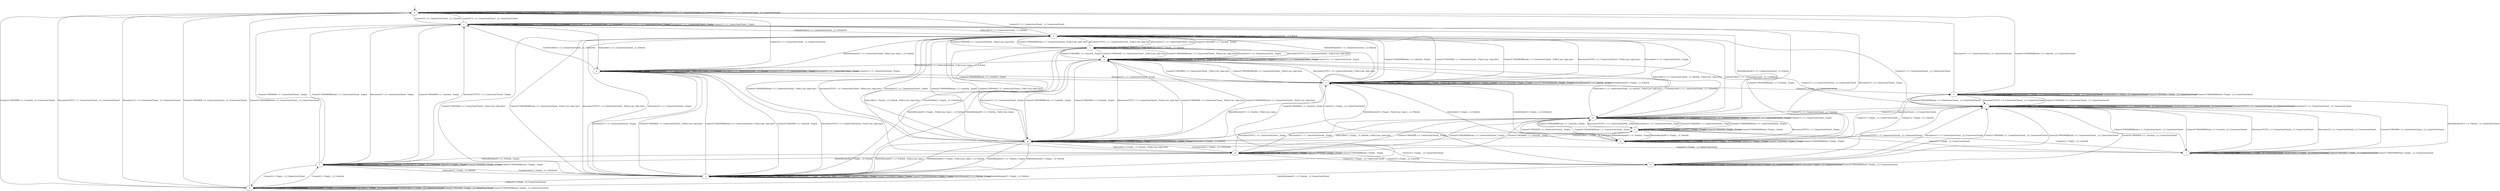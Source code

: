digraph "" {
	graph [configurations="ActiveMQ|VerneMQ|emqtt|hbmqtt|mosquitto"];
	node [label="\N"];
	__start0	[feature=True,
		label="",
		shape=none];
	b	[feature=True];
	__start0 -> b	[key=0];
	b -> b	[key=0,
		feature="ActiveMQ|VerneMQ|emqtt|hbmqtt|mosquitto",
		label="DeleteRetainedC1 / c1_ConnectionClosed__c2_ConnectionClosed"];
	b -> b	[key=1,
		feature="ActiveMQ|VerneMQ|emqtt|hbmqtt|mosquitto",
		label="DeleteRetainedC2 / c1_ConnectionClosed__c2_ConnectionClosed"];
	b -> b	[key=2,
		feature="ActiveMQ|VerneMQ|emqtt|hbmqtt|mosquitto",
		label="SubscribeC2 / c1_ConnectionClosed__c2_ConnectionClosed"];
	b -> b	[key=3,
		feature="ActiveMQ|VerneMQ|emqtt|hbmqtt|mosquitto",
		label="UnSubScribeC2 / c1_ConnectionClosed__c2_ConnectionClosed"];
	b -> b	[key=4,
		feature="ActiveMQ|VerneMQ|emqtt|hbmqtt|mosquitto",
		label="DisconnectTCPC1 / c1_ConnectionClosed__c2_ConnectionClosed"];
	b -> b	[key=5,
		feature="ActiveMQ|VerneMQ|emqtt|hbmqtt|mosquitto",
		label="DisconnectC1 / c1_ConnectionClosed__c2_ConnectionClosed"];
	c	[feature="ActiveMQ|VerneMQ|emqtt|hbmqtt|mosquitto"];
	b -> c	[key=0,
		feature="ActiveMQ|VerneMQ|emqtt|hbmqtt|mosquitto",
		label="ConnectC2 / c1_ConnectionClosed__c2_ConnAck"];
	d	[feature="ActiveMQ|VerneMQ|emqtt|hbmqtt|mosquitto"];
	b -> d	[key=0,
		feature="ActiveMQ|VerneMQ|emqtt|hbmqtt|mosquitto",
		label="ConnectC1WithWill / c1_ConnAck__c2_ConnectionClosed"];
	e	[feature="ActiveMQ|VerneMQ|emqtt|hbmqtt|mosquitto"];
	b -> e	[key=0,
		feature="ActiveMQ|VerneMQ|emqtt|hbmqtt|mosquitto",
		label="ConnectC1WithWillRetain / c1_ConnAck__c2_ConnectionClosed"];
	c -> b	[key=0,
		feature="ActiveMQ|VerneMQ|emqtt|mosquitto",
		label="ConnectC2 / c1_ConnectionClosed__c2_ConnectionClosed"];
	c -> c	[key=0,
		feature="ActiveMQ|VerneMQ|emqtt|hbmqtt|mosquitto",
		label="DeleteRetainedC1 / c1_ConnectionClosed__Empty"];
	c -> c	[key=1,
		feature="ActiveMQ|VerneMQ|emqtt|hbmqtt|mosquitto",
		label="DeleteRetainedC2 / c1_ConnectionClosed__c2_PubAck"];
	c -> c	[key=2,
		feature="ActiveMQ|VerneMQ|emqtt|hbmqtt|mosquitto",
		label="UnSubScribeC2 / c1_ConnectionClosed__c2_UnSubAck"];
	c -> c	[key=3,
		feature="ActiveMQ|VerneMQ|emqtt|hbmqtt|mosquitto",
		label="DisconnectTCPC1 / c1_ConnectionClosed__Empty"];
	c -> c	[key=4,
		feature="ActiveMQ|VerneMQ|emqtt|hbmqtt|mosquitto",
		label="DisconnectC1 / c1_ConnectionClosed__Empty"];
	c -> c	[key=5,
		feature=hbmqtt,
		label="ConnectC2 / c1_ConnectionClosed__Empty"];
	f	[feature="ActiveMQ|VerneMQ|emqtt|hbmqtt|mosquitto"];
	c -> f	[key=0,
		feature="ActiveMQ|VerneMQ|emqtt|hbmqtt|mosquitto",
		label="ConnectC1WithWill / c1_ConnAck__Empty"];
	g	[feature="ActiveMQ|VerneMQ|emqtt|hbmqtt|mosquitto"];
	c -> g	[key=0,
		feature="ActiveMQ|VerneMQ|emqtt|hbmqtt|mosquitto",
		label="ConnectC1WithWillRetain / c1_ConnAck__Empty"];
	h	[feature="ActiveMQ|emqtt|hbmqtt|mosquitto"];
	c -> h	[key=0,
		feature="ActiveMQ|emqtt|hbmqtt|mosquitto",
		label="SubscribeC2 / c1_ConnectionClosed__c2_SubAck"];
	t	[feature=VerneMQ];
	c -> t	[key=0,
		feature=VerneMQ,
		label="SubscribeC2 / c1_ConnectionClosed__c2_SubAck"];
	d -> b	[key=0,
		feature="ActiveMQ|VerneMQ|emqtt|hbmqtt|mosquitto",
		label="DisconnectTCPC1 / c1_ConnectionClosed__c2_ConnectionClosed"];
	d -> b	[key=1,
		feature="ActiveMQ|VerneMQ|emqtt|hbmqtt|mosquitto",
		label="DisconnectC1 / c1_ConnectionClosed__c2_ConnectionClosed"];
	d -> b	[key=2,
		feature="ActiveMQ|VerneMQ|emqtt|mosquitto",
		label="ConnectC1WithWill / c1_ConnectionClosed__c2_ConnectionClosed"];
	d -> b	[key=3,
		feature="ActiveMQ|VerneMQ|emqtt|mosquitto",
		label="ConnectC1WithWillRetain / c1_ConnectionClosed__c2_ConnectionClosed"];
	d -> d	[key=0,
		feature="ActiveMQ|VerneMQ|emqtt|hbmqtt|mosquitto",
		label="DeleteRetainedC1 / c1_PubAck__c2_ConnectionClosed"];
	d -> d	[key=1,
		feature="ActiveMQ|VerneMQ|emqtt|hbmqtt|mosquitto",
		label="DeleteRetainedC2 / Empty__c2_ConnectionClosed"];
	d -> d	[key=2,
		feature="ActiveMQ|VerneMQ|emqtt|hbmqtt|mosquitto",
		label="SubscribeC2 / Empty__c2_ConnectionClosed"];
	d -> d	[key=3,
		feature="ActiveMQ|VerneMQ|emqtt|hbmqtt|mosquitto",
		label="UnSubScribeC2 / Empty__c2_ConnectionClosed"];
	d -> d	[key=4,
		feature=hbmqtt,
		label="ConnectC1WithWill / Empty__c2_ConnectionClosed"];
	d -> d	[key=5,
		feature=hbmqtt,
		label="ConnectC1WithWillRetain / Empty__c2_ConnectionClosed"];
	d -> f	[key=0,
		feature="ActiveMQ|VerneMQ|emqtt|hbmqtt|mosquitto",
		label="ConnectC2 / Empty__c2_ConnAck"];
	e -> b	[key=0,
		feature="ActiveMQ|VerneMQ|emqtt|hbmqtt|mosquitto",
		label="DisconnectC1 / c1_ConnectionClosed__c2_ConnectionClosed"];
	e -> e	[key=0,
		feature="ActiveMQ|VerneMQ|emqtt|hbmqtt|mosquitto",
		label="DeleteRetainedC1 / c1_PubAck__c2_ConnectionClosed"];
	e -> e	[key=1,
		feature="ActiveMQ|VerneMQ|emqtt|hbmqtt|mosquitto",
		label="DeleteRetainedC2 / Empty__c2_ConnectionClosed"];
	e -> e	[key=2,
		feature="ActiveMQ|VerneMQ|emqtt|hbmqtt|mosquitto",
		label="SubscribeC2 / Empty__c2_ConnectionClosed"];
	e -> e	[key=3,
		feature="ActiveMQ|VerneMQ|emqtt|hbmqtt|mosquitto",
		label="UnSubScribeC2 / Empty__c2_ConnectionClosed"];
	e -> e	[key=4,
		feature=hbmqtt,
		label="ConnectC1WithWill / Empty__c2_ConnectionClosed"];
	e -> e	[key=5,
		feature=hbmqtt,
		label="ConnectC1WithWillRetain / Empty__c2_ConnectionClosed"];
	e -> g	[key=0,
		feature="ActiveMQ|VerneMQ|emqtt|hbmqtt|mosquitto",
		label="ConnectC2 / Empty__c2_ConnAck"];
	i	[feature="ActiveMQ|VerneMQ|emqtt|hbmqtt|mosquitto"];
	e -> i	[key=0,
		feature="ActiveMQ|VerneMQ|emqtt|hbmqtt|mosquitto",
		label="DisconnectTCPC1 / c1_ConnectionClosed__c2_ConnectionClosed"];
	e -> i	[key=1,
		feature="ActiveMQ|VerneMQ|emqtt|mosquitto",
		label="ConnectC1WithWill / c1_ConnectionClosed__c2_ConnectionClosed"];
	e -> i	[key=2,
		feature="ActiveMQ|VerneMQ|emqtt|mosquitto",
		label="ConnectC1WithWillRetain / c1_ConnectionClosed__c2_ConnectionClosed"];
	f -> c	[key=0,
		feature="ActiveMQ|VerneMQ|emqtt|hbmqtt|mosquitto",
		label="DisconnectTCPC1 / c1_ConnectionClosed__Empty"];
	f -> c	[key=1,
		feature="ActiveMQ|VerneMQ|emqtt|hbmqtt|mosquitto",
		label="DisconnectC1 / c1_ConnectionClosed__Empty"];
	f -> c	[key=2,
		feature="ActiveMQ|VerneMQ|emqtt|mosquitto",
		label="ConnectC1WithWill / c1_ConnectionClosed__Empty"];
	f -> c	[key=3,
		feature="ActiveMQ|VerneMQ|emqtt|mosquitto",
		label="ConnectC1WithWillRetain / c1_ConnectionClosed__Empty"];
	f -> d	[key=0,
		feature="ActiveMQ|VerneMQ|emqtt|mosquitto",
		label="ConnectC2 / Empty__c2_ConnectionClosed"];
	f -> f	[key=0,
		feature="ActiveMQ|VerneMQ|emqtt|hbmqtt|mosquitto",
		label="DeleteRetainedC1 / c1_PubAck__Empty"];
	f -> f	[key=1,
		feature="ActiveMQ|VerneMQ|emqtt|hbmqtt|mosquitto",
		label="DeleteRetainedC2 / Empty__c2_PubAck"];
	f -> f	[key=2,
		feature="ActiveMQ|VerneMQ|emqtt|hbmqtt|mosquitto",
		label="UnSubScribeC2 / Empty__c2_UnSubAck"];
	f -> f	[key=3,
		feature=hbmqtt,
		label="ConnectC2 / Empty__Empty"];
	f -> f	[key=4,
		feature=hbmqtt,
		label="ConnectC1WithWill / Empty__Empty"];
	f -> f	[key=5,
		feature=hbmqtt,
		label="ConnectC1WithWillRetain / Empty__Empty"];
	j	[feature="ActiveMQ|VerneMQ|emqtt|hbmqtt|mosquitto"];
	f -> j	[key=0,
		feature="ActiveMQ|VerneMQ|emqtt|hbmqtt|mosquitto",
		label="SubscribeC2 / Empty__c2_SubAck"];
	g -> c	[key=0,
		feature="ActiveMQ|VerneMQ|emqtt|hbmqtt|mosquitto",
		label="DisconnectC1 / c1_ConnectionClosed__Empty"];
	g -> e	[key=0,
		feature="ActiveMQ|VerneMQ|emqtt|mosquitto",
		label="ConnectC2 / Empty__c2_ConnectionClosed"];
	g -> g	[key=0,
		feature="ActiveMQ|VerneMQ|emqtt|hbmqtt|mosquitto",
		label="DeleteRetainedC1 / c1_PubAck__Empty"];
	g -> g	[key=1,
		feature="ActiveMQ|VerneMQ|emqtt|hbmqtt|mosquitto",
		label="DeleteRetainedC2 / Empty__c2_PubAck"];
	g -> g	[key=2,
		feature="ActiveMQ|VerneMQ|emqtt|hbmqtt|mosquitto",
		label="UnSubScribeC2 / Empty__c2_UnSubAck"];
	g -> g	[key=3,
		feature=hbmqtt,
		label="ConnectC2 / Empty__Empty"];
	g -> g	[key=4,
		feature=hbmqtt,
		label="ConnectC1WithWill / Empty__Empty"];
	g -> g	[key=5,
		feature=hbmqtt,
		label="ConnectC1WithWillRetain / Empty__Empty"];
	k	[feature="ActiveMQ|VerneMQ|emqtt|hbmqtt|mosquitto"];
	g -> k	[key=0,
		feature="ActiveMQ|VerneMQ|emqtt|hbmqtt|mosquitto",
		label="DisconnectTCPC1 / c1_ConnectionClosed__Empty"];
	g -> k	[key=1,
		feature="ActiveMQ|VerneMQ|emqtt|mosquitto",
		label="ConnectC1WithWill / c1_ConnectionClosed__Empty"];
	g -> k	[key=2,
		feature="ActiveMQ|VerneMQ|emqtt|mosquitto",
		label="ConnectC1WithWillRetain / c1_ConnectionClosed__Empty"];
	l	[feature="ActiveMQ|VerneMQ|emqtt|hbmqtt|mosquitto"];
	g -> l	[key=0,
		feature="ActiveMQ|VerneMQ|emqtt|hbmqtt|mosquitto",
		label="SubscribeC2 / Empty__c2_SubAck"];
	h -> b	[key=0,
		feature="ActiveMQ|emqtt|mosquitto",
		label="ConnectC2 / c1_ConnectionClosed__c2_ConnectionClosed"];
	h -> c	[key=0,
		feature="ActiveMQ|emqtt|hbmqtt|mosquitto",
		label="UnSubScribeC2 / c1_ConnectionClosed__c2_UnSubAck"];
	h -> h	[key=0,
		feature="ActiveMQ|emqtt|hbmqtt|mosquitto",
		label="DeleteRetainedC1 / c1_ConnectionClosed__Empty"];
	h -> h	[key=1,
		feature="ActiveMQ|emqtt|hbmqtt|mosquitto",
		label="DeleteRetainedC2 / c1_ConnectionClosed__Pub(c2,my_topic,)__c2_PubAck"];
	h -> h	[key=2,
		feature="ActiveMQ|emqtt|hbmqtt|mosquitto",
		label="SubscribeC2 / c1_ConnectionClosed__c2_SubAck"];
	h -> h	[key=3,
		feature="ActiveMQ|emqtt|hbmqtt|mosquitto",
		label="DisconnectTCPC1 / c1_ConnectionClosed__Empty"];
	h -> h	[key=4,
		feature="ActiveMQ|emqtt|hbmqtt|mosquitto",
		label="DisconnectC1 / c1_ConnectionClosed__Empty"];
	h -> h	[key=5,
		feature=hbmqtt,
		label="ConnectC2 / c1_ConnectionClosed__Empty"];
	h -> j	[key=0,
		feature="ActiveMQ|emqtt|hbmqtt|mosquitto",
		label="ConnectC1WithWill / c1_ConnAck__Empty"];
	h -> l	[key=0,
		feature="ActiveMQ|emqtt|hbmqtt|mosquitto",
		label="ConnectC1WithWillRetain / c1_ConnAck__Empty"];
	i -> i	[key=0,
		feature="ActiveMQ|VerneMQ|emqtt|hbmqtt|mosquitto",
		label="DeleteRetainedC1 / c1_ConnectionClosed__c2_ConnectionClosed"];
	i -> i	[key=1,
		feature="ActiveMQ|VerneMQ|emqtt|hbmqtt|mosquitto",
		label="DeleteRetainedC2 / c1_ConnectionClosed__c2_ConnectionClosed"];
	i -> i	[key=2,
		feature="ActiveMQ|VerneMQ|emqtt|hbmqtt|mosquitto",
		label="SubscribeC2 / c1_ConnectionClosed__c2_ConnectionClosed"];
	i -> i	[key=3,
		feature="ActiveMQ|VerneMQ|emqtt|hbmqtt|mosquitto",
		label="UnSubScribeC2 / c1_ConnectionClosed__c2_ConnectionClosed"];
	i -> i	[key=4,
		feature="ActiveMQ|VerneMQ|emqtt|hbmqtt|mosquitto",
		label="DisconnectTCPC1 / c1_ConnectionClosed__c2_ConnectionClosed"];
	i -> i	[key=5,
		feature="ActiveMQ|VerneMQ|emqtt|hbmqtt|mosquitto",
		label="DisconnectC1 / c1_ConnectionClosed__c2_ConnectionClosed"];
	i -> k	[key=0,
		feature="ActiveMQ|VerneMQ|emqtt|hbmqtt|mosquitto",
		label="ConnectC2 / c1_ConnectionClosed__c2_ConnAck"];
	q	[feature="ActiveMQ|VerneMQ|emqtt|hbmqtt|mosquitto"];
	i -> q	[key=0,
		feature="ActiveMQ|VerneMQ|emqtt|hbmqtt|mosquitto",
		label="ConnectC1WithWill / c1_ConnAck__c2_ConnectionClosed"];
	r	[feature="ActiveMQ|VerneMQ|emqtt|hbmqtt|mosquitto"];
	i -> r	[key=0,
		feature="ActiveMQ|VerneMQ|emqtt|hbmqtt|mosquitto",
		label="ConnectC1WithWillRetain / c1_ConnAck__c2_ConnectionClosed"];
	j -> d	[key=0,
		feature="ActiveMQ|VerneMQ|emqtt|mosquitto",
		label="ConnectC2 / Empty__c2_ConnectionClosed"];
	j -> f	[key=0,
		feature="ActiveMQ|VerneMQ|emqtt|hbmqtt|mosquitto",
		label="UnSubScribeC2 / Empty__c2_UnSubAck"];
	j -> h	[key=0,
		feature="ActiveMQ|emqtt|hbmqtt|mosquitto",
		label="DisconnectTCPC1 / c1_ConnectionClosed__Pub(c2,my_topic,bye)"];
	j -> h	[key=1,
		feature="ActiveMQ|emqtt|hbmqtt|mosquitto",
		label="DisconnectC1 / c1_ConnectionClosed__Empty"];
	j -> h	[key=2,
		feature="ActiveMQ|emqtt|mosquitto",
		label="ConnectC1WithWill / c1_ConnectionClosed__Pub(c2,my_topic,bye)"];
	j -> h	[key=3,
		feature="ActiveMQ|emqtt|mosquitto",
		label="ConnectC1WithWillRetain / c1_ConnectionClosed__Pub(c2,my_topic,bye)"];
	j -> j	[key=0,
		feature="ActiveMQ|VerneMQ|emqtt|hbmqtt|mosquitto",
		label="SubscribeC2 / Empty__c2_SubAck"];
	j -> j	[key=1,
		feature="ActiveMQ|emqtt|hbmqtt|mosquitto",
		label="DeleteRetainedC1 / c1_PubAck__Pub(c2,my_topic,)"];
	j -> j	[key=2,
		feature="ActiveMQ|emqtt|hbmqtt|mosquitto",
		label="DeleteRetainedC2 / Empty__Pub(c2,my_topic,)__c2_PubAck"];
	j -> j	[key=3,
		feature=hbmqtt,
		label="ConnectC2 / Empty__Empty"];
	j -> j	[key=4,
		feature=hbmqtt,
		label="ConnectC1WithWill / Empty__Empty"];
	j -> j	[key=5,
		feature=hbmqtt,
		label="ConnectC1WithWillRetain / Empty__Empty"];
	j -> j	[key=6,
		feature=VerneMQ,
		label="DeleteRetainedC1 / c1_PubAck__Empty"];
	j -> j	[key=7,
		feature=VerneMQ,
		label="DeleteRetainedC2 / Empty__c2_PubAck"];
	j -> t	[key=0,
		feature=VerneMQ,
		label="ConnectC1WithWill / c1_ConnectionClosed__Pub(c2,my_topic,bye)"];
	j -> t	[key=1,
		feature=VerneMQ,
		label="ConnectC1WithWillRetain / c1_ConnectionClosed__Pub(c2,my_topic,bye)"];
	j -> t	[key=2,
		feature=VerneMQ,
		label="DisconnectTCPC1 / c1_ConnectionClosed__Pub(c2,my_topic,bye)"];
	j -> t	[key=3,
		feature=VerneMQ,
		label="DisconnectC1 / c1_ConnectionClosed__Empty"];
	k -> c	[key=0,
		feature="ActiveMQ|VerneMQ|emqtt|hbmqtt|mosquitto",
		label="DeleteRetainedC2 / c1_ConnectionClosed__c2_PubAck"];
	k -> i	[key=0,
		feature="ActiveMQ|VerneMQ|emqtt|mosquitto",
		label="ConnectC2 / c1_ConnectionClosed__c2_ConnectionClosed"];
	k -> k	[key=0,
		feature="ActiveMQ|VerneMQ|emqtt|hbmqtt|mosquitto",
		label="DeleteRetainedC1 / c1_ConnectionClosed__Empty"];
	k -> k	[key=1,
		feature="ActiveMQ|VerneMQ|emqtt|hbmqtt|mosquitto",
		label="UnSubScribeC2 / c1_ConnectionClosed__c2_UnSubAck"];
	k -> k	[key=2,
		feature="ActiveMQ|VerneMQ|emqtt|hbmqtt|mosquitto",
		label="DisconnectTCPC1 / c1_ConnectionClosed__Empty"];
	k -> k	[key=3,
		feature="ActiveMQ|VerneMQ|emqtt|hbmqtt|mosquitto",
		label="DisconnectC1 / c1_ConnectionClosed__Empty"];
	k -> k	[key=4,
		feature=hbmqtt,
		label="ConnectC2 / c1_ConnectionClosed__Empty"];
	m	[feature="ActiveMQ|VerneMQ|emqtt|hbmqtt|mosquitto"];
	k -> m	[key=0,
		feature="ActiveMQ|VerneMQ|emqtt|hbmqtt|mosquitto",
		label="ConnectC1WithWill / c1_ConnAck__Empty"];
	n	[feature="ActiveMQ|VerneMQ|emqtt|hbmqtt|mosquitto"];
	k -> n	[key=0,
		feature="ActiveMQ|VerneMQ|emqtt|hbmqtt|mosquitto",
		label="ConnectC1WithWillRetain / c1_ConnAck__Empty"];
	o	[feature="VerneMQ|hbmqtt|mosquitto"];
	k -> o	[key=0,
		feature="VerneMQ|hbmqtt|mosquitto",
		label="SubscribeC2 / c1_ConnectionClosed__c2_SubAck__Pub(c2,my_topic,bye)"];
	k -> t	[key=0,
		feature="ActiveMQ|emqtt",
		label="SubscribeC2 / c1_ConnectionClosed__c2_SubAck__Pub(c2,my_topic,bye)"];
	l -> e	[key=0,
		feature="ActiveMQ|VerneMQ|emqtt|mosquitto",
		label="ConnectC2 / Empty__c2_ConnectionClosed"];
	l -> g	[key=0,
		feature="ActiveMQ|VerneMQ|emqtt|hbmqtt|mosquitto",
		label="UnSubScribeC2 / Empty__c2_UnSubAck"];
	l -> h	[key=0,
		feature="ActiveMQ|emqtt|hbmqtt|mosquitto",
		label="DisconnectC1 / c1_ConnectionClosed__Empty"];
	l -> l	[key=0,
		feature="ActiveMQ|VerneMQ|emqtt|hbmqtt|mosquitto",
		label="SubscribeC2 / Empty__c2_SubAck"];
	l -> l	[key=1,
		feature="ActiveMQ|emqtt|hbmqtt|mosquitto",
		label="DeleteRetainedC1 / c1_PubAck__Pub(c2,my_topic,)"];
	l -> l	[key=2,
		feature="ActiveMQ|emqtt|hbmqtt|mosquitto",
		label="DeleteRetainedC2 / Empty__Pub(c2,my_topic,)__c2_PubAck"];
	l -> l	[key=3,
		feature=hbmqtt,
		label="ConnectC2 / Empty__Empty"];
	l -> l	[key=4,
		feature=hbmqtt,
		label="ConnectC1WithWill / Empty__Empty"];
	l -> l	[key=5,
		feature=hbmqtt,
		label="ConnectC1WithWillRetain / Empty__Empty"];
	l -> l	[key=6,
		feature=VerneMQ,
		label="DeleteRetainedC1 / c1_PubAck__Empty"];
	l -> l	[key=7,
		feature=VerneMQ,
		label="DeleteRetainedC2 / Empty__c2_PubAck"];
	l -> o	[key=0,
		feature="VerneMQ|hbmqtt|mosquitto",
		label="DisconnectTCPC1 / c1_ConnectionClosed__Pub(c2,my_topic,bye)"];
	l -> o	[key=1,
		feature="VerneMQ|mosquitto",
		label="ConnectC1WithWill / c1_ConnectionClosed__Pub(c2,my_topic,bye)"];
	l -> o	[key=2,
		feature="VerneMQ|mosquitto",
		label="ConnectC1WithWillRetain / c1_ConnectionClosed__Pub(c2,my_topic,bye)"];
	l -> t	[key=0,
		feature="ActiveMQ|emqtt",
		label="ConnectC1WithWill / c1_ConnectionClosed__Pub(c2,my_topic,bye)"];
	l -> t	[key=1,
		feature="ActiveMQ|emqtt",
		label="ConnectC1WithWillRetain / c1_ConnectionClosed__Pub(c2,my_topic,bye)"];
	l -> t	[key=2,
		feature="ActiveMQ|emqtt",
		label="DisconnectTCPC1 / c1_ConnectionClosed__Pub(c2,my_topic,bye)"];
	l -> t	[key=3,
		feature=VerneMQ,
		label="DisconnectC1 / c1_ConnectionClosed__Empty"];
	m -> f	[key=0,
		feature="ActiveMQ|VerneMQ|emqtt|hbmqtt|mosquitto",
		label="DeleteRetainedC1 / c1_PubAck__Empty"];
	m -> f	[key=1,
		feature="ActiveMQ|VerneMQ|emqtt|hbmqtt|mosquitto",
		label="DeleteRetainedC2 / Empty__c2_PubAck"];
	m -> k	[key=0,
		feature="ActiveMQ|VerneMQ|emqtt|hbmqtt|mosquitto",
		label="DisconnectTCPC1 / c1_ConnectionClosed__Empty"];
	m -> k	[key=1,
		feature="ActiveMQ|VerneMQ|emqtt|hbmqtt|mosquitto",
		label="DisconnectC1 / c1_ConnectionClosed__Empty"];
	m -> k	[key=2,
		feature="ActiveMQ|VerneMQ|emqtt|mosquitto",
		label="ConnectC1WithWill / c1_ConnectionClosed__Empty"];
	m -> k	[key=3,
		feature="ActiveMQ|VerneMQ|emqtt|mosquitto",
		label="ConnectC1WithWillRetain / c1_ConnectionClosed__Empty"];
	m -> m	[key=0,
		feature="ActiveMQ|VerneMQ|emqtt|hbmqtt|mosquitto",
		label="UnSubScribeC2 / Empty__c2_UnSubAck"];
	m -> m	[key=1,
		feature=hbmqtt,
		label="ConnectC2 / Empty__Empty"];
	m -> m	[key=2,
		feature=hbmqtt,
		label="ConnectC1WithWill / Empty__Empty"];
	m -> m	[key=3,
		feature=hbmqtt,
		label="ConnectC1WithWillRetain / Empty__Empty"];
	p	[feature="ActiveMQ|VerneMQ|emqtt|hbmqtt|mosquitto"];
	m -> p	[key=0,
		feature="VerneMQ|hbmqtt",
		label="SubscribeC2 / Empty__c2_SubAck__Pub(c2,my_topic,bye)"];
	m -> q	[key=0,
		feature="ActiveMQ|VerneMQ|emqtt|mosquitto",
		label="ConnectC2 / Empty__c2_ConnectionClosed"];
	s	[feature="ActiveMQ|emqtt|mosquitto"];
	m -> s	[key=0,
		feature="ActiveMQ|emqtt|mosquitto",
		label="SubscribeC2 / Empty__c2_SubAck__Pub(c2,my_topic,bye)"];
	n -> g	[key=0,
		feature="ActiveMQ|VerneMQ|emqtt|hbmqtt|mosquitto",
		label="DeleteRetainedC1 / c1_PubAck__Empty"];
	n -> g	[key=1,
		feature="ActiveMQ|VerneMQ|emqtt|hbmqtt|mosquitto",
		label="DeleteRetainedC2 / Empty__c2_PubAck"];
	n -> k	[key=0,
		feature="ActiveMQ|VerneMQ|emqtt|hbmqtt|mosquitto",
		label="DisconnectTCPC1 / c1_ConnectionClosed__Empty"];
	n -> k	[key=1,
		feature="ActiveMQ|VerneMQ|emqtt|hbmqtt|mosquitto",
		label="DisconnectC1 / c1_ConnectionClosed__Empty"];
	n -> k	[key=2,
		feature="ActiveMQ|VerneMQ|emqtt|mosquitto",
		label="ConnectC1WithWill / c1_ConnectionClosed__Empty"];
	n -> k	[key=3,
		feature="ActiveMQ|VerneMQ|emqtt|mosquitto",
		label="ConnectC1WithWillRetain / c1_ConnectionClosed__Empty"];
	n -> n	[key=0,
		feature="ActiveMQ|VerneMQ|emqtt|hbmqtt|mosquitto",
		label="UnSubScribeC2 / Empty__c2_UnSubAck"];
	n -> n	[key=1,
		feature=hbmqtt,
		label="ConnectC2 / Empty__Empty"];
	n -> n	[key=2,
		feature=hbmqtt,
		label="ConnectC1WithWill / Empty__Empty"];
	n -> n	[key=3,
		feature=hbmqtt,
		label="ConnectC1WithWillRetain / Empty__Empty"];
	n -> p	[key=0,
		feature="ActiveMQ|VerneMQ|emqtt|hbmqtt|mosquitto",
		label="SubscribeC2 / Empty__c2_SubAck__Pub(c2,my_topic,bye)"];
	n -> r	[key=0,
		feature="ActiveMQ|VerneMQ|emqtt|mosquitto",
		label="ConnectC2 / Empty__c2_ConnectionClosed"];
	o -> h	[key=0,
		feature="hbmqtt|mosquitto",
		label="DeleteRetainedC2 / c1_ConnectionClosed__Pub(c2,my_topic,)__c2_PubAck"];
	o -> i	[key=0,
		feature="VerneMQ|mosquitto",
		label="ConnectC2 / c1_ConnectionClosed__c2_ConnectionClosed"];
	o -> k	[key=0,
		feature="VerneMQ|hbmqtt|mosquitto",
		label="UnSubScribeC2 / c1_ConnectionClosed__c2_UnSubAck"];
	o -> o	[key=0,
		feature="VerneMQ|hbmqtt|mosquitto",
		label="DeleteRetainedC1 / c1_ConnectionClosed__Empty"];
	o -> o	[key=1,
		feature="VerneMQ|hbmqtt|mosquitto",
		label="SubscribeC2 / c1_ConnectionClosed__c2_SubAck__Pub(c2,my_topic,bye)"];
	o -> o	[key=2,
		feature="VerneMQ|hbmqtt|mosquitto",
		label="DisconnectTCPC1 / c1_ConnectionClosed__Empty"];
	o -> o	[key=3,
		feature="VerneMQ|hbmqtt|mosquitto",
		label="DisconnectC1 / c1_ConnectionClosed__Empty"];
	o -> o	[key=4,
		feature=hbmqtt,
		label="ConnectC2 / c1_ConnectionClosed__Empty"];
	o -> p	[key=0,
		feature="VerneMQ|hbmqtt|mosquitto",
		label="ConnectC1WithWillRetain / c1_ConnAck__Empty"];
	o -> p	[key=1,
		feature="VerneMQ|hbmqtt",
		label="ConnectC1WithWill / c1_ConnAck__Empty"];
	o -> s	[key=0,
		feature=mosquitto,
		label="ConnectC1WithWill / c1_ConnAck__Empty"];
	o -> t	[key=0,
		feature=VerneMQ,
		label="DeleteRetainedC2 / c1_ConnectionClosed__c2_PubAck"];
	p -> j	[key=0,
		feature=hbmqtt,
		label="DeleteRetainedC1 / c1_PubAck__Pub(c2,my_topic,)"];
	p -> j	[key=1,
		feature=hbmqtt,
		label="DeleteRetainedC2 / Empty__Pub(c2,my_topic,)__c2_PubAck"];
	p -> j	[key=2,
		feature=VerneMQ,
		label="DeleteRetainedC1 / c1_PubAck__Empty"];
	p -> j	[key=3,
		feature=VerneMQ,
		label="DeleteRetainedC2 / Empty__c2_PubAck"];
	p -> l	[key=0,
		feature="ActiveMQ|emqtt|mosquitto",
		label="DeleteRetainedC1 / c1_PubAck__Pub(c2,my_topic,)"];
	p -> l	[key=1,
		feature="ActiveMQ|emqtt|mosquitto",
		label="DeleteRetainedC2 / Empty__Pub(c2,my_topic,)__c2_PubAck"];
	p -> m	[key=0,
		feature="VerneMQ|hbmqtt",
		label="UnSubScribeC2 / Empty__c2_UnSubAck"];
	p -> n	[key=0,
		feature="ActiveMQ|emqtt|mosquitto",
		label="UnSubScribeC2 / Empty__c2_UnSubAck"];
	p -> o	[key=0,
		feature="VerneMQ|hbmqtt|mosquitto",
		label="DisconnectTCPC1 / c1_ConnectionClosed__Pub(c2,my_topic,bye)"];
	p -> o	[key=1,
		feature="VerneMQ|hbmqtt|mosquitto",
		label="DisconnectC1 / c1_ConnectionClosed__Empty"];
	p -> o	[key=2,
		feature="VerneMQ|mosquitto",
		label="ConnectC1WithWill / c1_ConnectionClosed__Pub(c2,my_topic,bye)"];
	p -> o	[key=3,
		feature="VerneMQ|mosquitto",
		label="ConnectC1WithWillRetain / c1_ConnectionClosed__Pub(c2,my_topic,bye)"];
	p -> p	[key=0,
		feature="VerneMQ|hbmqtt|mosquitto",
		label="SubscribeC2 / Empty__c2_SubAck__Pub(c2,my_topic,bye)"];
	p -> p	[key=1,
		feature=hbmqtt,
		label="ConnectC2 / Empty__Empty"];
	p -> p	[key=2,
		feature=hbmqtt,
		label="ConnectC1WithWill / Empty__Empty"];
	p -> p	[key=3,
		feature=hbmqtt,
		label="ConnectC1WithWillRetain / Empty__Empty"];
	p -> p	[key=4,
		feature="ActiveMQ|emqtt",
		label="SubscribeC2 / Empty__c2_SubAck"];
	p -> q	[key=0,
		feature=VerneMQ,
		label="ConnectC2 / Empty__c2_ConnectionClosed"];
	p -> r	[key=0,
		feature="ActiveMQ|emqtt|mosquitto",
		label="ConnectC2 / Empty__c2_ConnectionClosed"];
	p -> t	[key=0,
		feature="ActiveMQ|emqtt",
		label="ConnectC1WithWill / c1_ConnectionClosed__Pub(c2,my_topic,bye)"];
	p -> t	[key=1,
		feature="ActiveMQ|emqtt",
		label="ConnectC1WithWillRetain / c1_ConnectionClosed__Pub(c2,my_topic,bye)"];
	p -> t	[key=2,
		feature="ActiveMQ|emqtt",
		label="DisconnectTCPC1 / c1_ConnectionClosed__Pub(c2,my_topic,bye)"];
	p -> t	[key=3,
		feature="ActiveMQ|emqtt",
		label="DisconnectC1 / c1_ConnectionClosed__Empty"];
	q -> d	[key=0,
		feature="ActiveMQ|VerneMQ|emqtt|hbmqtt|mosquitto",
		label="DeleteRetainedC1 / c1_PubAck__c2_ConnectionClosed"];
	q -> i	[key=0,
		feature="ActiveMQ|VerneMQ|emqtt|hbmqtt|mosquitto",
		label="DisconnectTCPC1 / c1_ConnectionClosed__c2_ConnectionClosed"];
	q -> i	[key=1,
		feature="ActiveMQ|VerneMQ|emqtt|hbmqtt|mosquitto",
		label="DisconnectC1 / c1_ConnectionClosed__c2_ConnectionClosed"];
	q -> i	[key=2,
		feature="ActiveMQ|VerneMQ|emqtt|mosquitto",
		label="ConnectC1WithWill / c1_ConnectionClosed__c2_ConnectionClosed"];
	q -> i	[key=3,
		feature="ActiveMQ|VerneMQ|emqtt|mosquitto",
		label="ConnectC1WithWillRetain / c1_ConnectionClosed__c2_ConnectionClosed"];
	q -> m	[key=0,
		feature="ActiveMQ|VerneMQ|emqtt|hbmqtt|mosquitto",
		label="ConnectC2 / Empty__c2_ConnAck"];
	q -> q	[key=0,
		feature="ActiveMQ|VerneMQ|emqtt|hbmqtt|mosquitto",
		label="DeleteRetainedC2 / Empty__c2_ConnectionClosed"];
	q -> q	[key=1,
		feature="ActiveMQ|VerneMQ|emqtt|hbmqtt|mosquitto",
		label="SubscribeC2 / Empty__c2_ConnectionClosed"];
	q -> q	[key=2,
		feature="ActiveMQ|VerneMQ|emqtt|hbmqtt|mosquitto",
		label="UnSubScribeC2 / Empty__c2_ConnectionClosed"];
	q -> q	[key=3,
		feature=hbmqtt,
		label="ConnectC1WithWill / Empty__c2_ConnectionClosed"];
	q -> q	[key=4,
		feature=hbmqtt,
		label="ConnectC1WithWillRetain / Empty__c2_ConnectionClosed"];
	r -> e	[key=0,
		feature="ActiveMQ|VerneMQ|emqtt|hbmqtt|mosquitto",
		label="DeleteRetainedC1 / c1_PubAck__c2_ConnectionClosed"];
	r -> i	[key=0,
		feature="ActiveMQ|VerneMQ|emqtt|hbmqtt|mosquitto",
		label="DisconnectTCPC1 / c1_ConnectionClosed__c2_ConnectionClosed"];
	r -> i	[key=1,
		feature="ActiveMQ|VerneMQ|emqtt|hbmqtt|mosquitto",
		label="DisconnectC1 / c1_ConnectionClosed__c2_ConnectionClosed"];
	r -> i	[key=2,
		feature="ActiveMQ|VerneMQ|emqtt|mosquitto",
		label="ConnectC1WithWill / c1_ConnectionClosed__c2_ConnectionClosed"];
	r -> i	[key=3,
		feature="ActiveMQ|VerneMQ|emqtt|mosquitto",
		label="ConnectC1WithWillRetain / c1_ConnectionClosed__c2_ConnectionClosed"];
	r -> n	[key=0,
		feature="ActiveMQ|VerneMQ|emqtt|hbmqtt|mosquitto",
		label="ConnectC2 / Empty__c2_ConnAck"];
	r -> r	[key=0,
		feature="ActiveMQ|VerneMQ|emqtt|hbmqtt|mosquitto",
		label="DeleteRetainedC2 / Empty__c2_ConnectionClosed"];
	r -> r	[key=1,
		feature="ActiveMQ|VerneMQ|emqtt|hbmqtt|mosquitto",
		label="SubscribeC2 / Empty__c2_ConnectionClosed"];
	r -> r	[key=2,
		feature="ActiveMQ|VerneMQ|emqtt|hbmqtt|mosquitto",
		label="UnSubScribeC2 / Empty__c2_ConnectionClosed"];
	r -> r	[key=3,
		feature=hbmqtt,
		label="ConnectC1WithWill / Empty__c2_ConnectionClosed"];
	r -> r	[key=4,
		feature=hbmqtt,
		label="ConnectC1WithWillRetain / Empty__c2_ConnectionClosed"];
	s -> j	[key=0,
		feature="ActiveMQ|emqtt|mosquitto",
		label="DeleteRetainedC1 / c1_PubAck__Pub(c2,my_topic,)"];
	s -> j	[key=1,
		feature="ActiveMQ|emqtt|mosquitto",
		label="DeleteRetainedC2 / Empty__Pub(c2,my_topic,)__c2_PubAck"];
	s -> m	[key=0,
		feature="ActiveMQ|emqtt|mosquitto",
		label="UnSubScribeC2 / Empty__c2_UnSubAck"];
	s -> o	[key=0,
		feature=mosquitto,
		label="ConnectC1WithWill / c1_ConnectionClosed__Pub(c2,my_topic,bye)"];
	s -> o	[key=1,
		feature=mosquitto,
		label="ConnectC1WithWillRetain / c1_ConnectionClosed__Pub(c2,my_topic,bye)"];
	s -> o	[key=2,
		feature=mosquitto,
		label="DisconnectTCPC1 / c1_ConnectionClosed__Pub(c2,my_topic,bye)"];
	s -> o	[key=3,
		feature=mosquitto,
		label="DisconnectC1 / c1_ConnectionClosed__Empty"];
	s -> q	[key=0,
		feature="ActiveMQ|emqtt|mosquitto",
		label="ConnectC2 / Empty__c2_ConnectionClosed"];
	s -> s	[key=0,
		feature=mosquitto,
		label="SubscribeC2 / Empty__c2_SubAck__Pub(c2,my_topic,bye)"];
	s -> s	[key=1,
		feature="ActiveMQ|emqtt",
		label="SubscribeC2 / Empty__c2_SubAck"];
	s -> t	[key=0,
		feature="ActiveMQ|emqtt",
		label="ConnectC1WithWill / c1_ConnectionClosed__Pub(c2,my_topic,bye)"];
	s -> t	[key=1,
		feature="ActiveMQ|emqtt",
		label="ConnectC1WithWillRetain / c1_ConnectionClosed__Pub(c2,my_topic,bye)"];
	s -> t	[key=2,
		feature="ActiveMQ|emqtt",
		label="DisconnectTCPC1 / c1_ConnectionClosed__Pub(c2,my_topic,bye)"];
	s -> t	[key=3,
		feature="ActiveMQ|emqtt",
		label="DisconnectC1 / c1_ConnectionClosed__Empty"];
	t -> b	[key=0,
		feature=VerneMQ,
		label="ConnectC2 / c1_ConnectionClosed__c2_ConnectionClosed"];
	t -> c	[key=0,
		feature=VerneMQ,
		label="UnSubScribeC2 / c1_ConnectionClosed__c2_UnSubAck"];
	t -> h	[key=0,
		feature="ActiveMQ|emqtt",
		label="DeleteRetainedC2 / c1_ConnectionClosed__Pub(c2,my_topic,)__c2_PubAck"];
	t -> i	[key=0,
		feature="ActiveMQ|emqtt",
		label="ConnectC2 / c1_ConnectionClosed__c2_ConnectionClosed"];
	t -> j	[key=0,
		feature=VerneMQ,
		label="ConnectC1WithWill / c1_ConnAck__Empty"];
	t -> k	[key=0,
		feature="ActiveMQ|emqtt",
		label="UnSubScribeC2 / c1_ConnectionClosed__c2_UnSubAck"];
	t -> l	[key=0,
		feature=VerneMQ,
		label="ConnectC1WithWillRetain / c1_ConnAck__Empty"];
	t -> p	[key=0,
		feature="ActiveMQ|emqtt",
		label="ConnectC1WithWillRetain / c1_ConnAck__Empty"];
	t -> s	[key=0,
		feature="ActiveMQ|emqtt",
		label="ConnectC1WithWill / c1_ConnAck__Empty"];
	t -> t	[key=0,
		feature="ActiveMQ|VerneMQ|emqtt",
		label="DeleteRetainedC1 / c1_ConnectionClosed__Empty"];
	t -> t	[key=1,
		feature="ActiveMQ|VerneMQ|emqtt",
		label="SubscribeC2 / c1_ConnectionClosed__c2_SubAck"];
	t -> t	[key=2,
		feature="ActiveMQ|VerneMQ|emqtt",
		label="DisconnectTCPC1 / c1_ConnectionClosed__Empty"];
	t -> t	[key=3,
		feature="ActiveMQ|VerneMQ|emqtt",
		label="DisconnectC1 / c1_ConnectionClosed__Empty"];
	t -> t	[key=4,
		feature=VerneMQ,
		label="DeleteRetainedC2 / c1_ConnectionClosed__c2_PubAck"];
}
